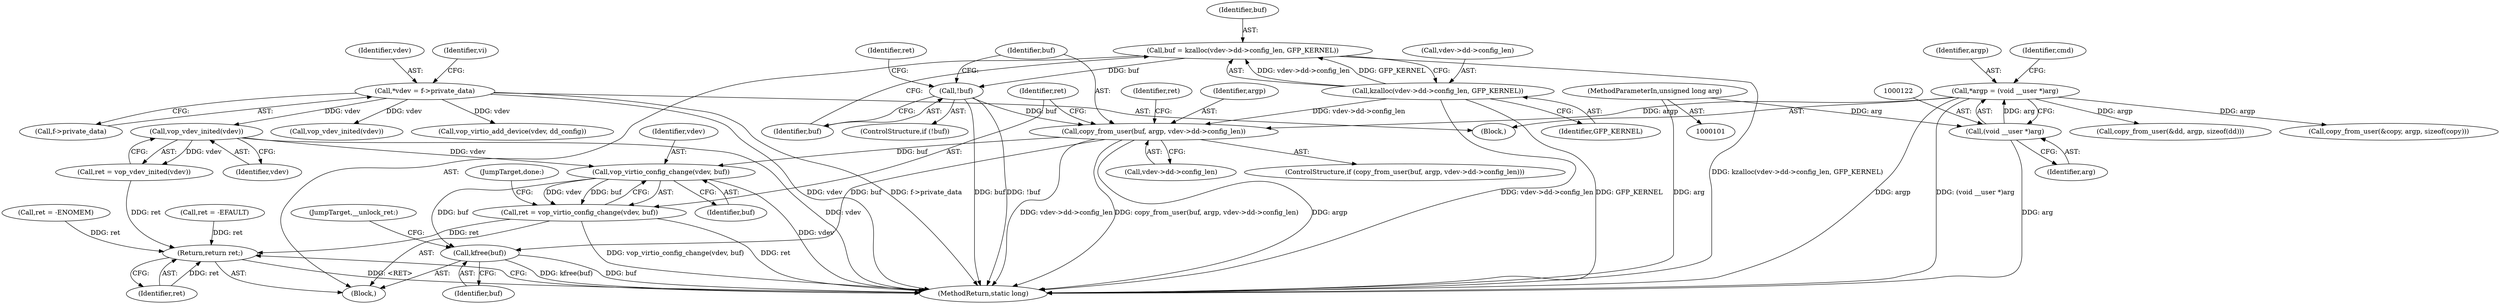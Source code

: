 digraph "0_linux_9bf292bfca94694a721449e3fd752493856710f6@pointer" {
"1000356" [label="(Call,vop_virtio_config_change(vdev, buf))"];
"1000316" [label="(Call,vop_vdev_inited(vdev))"];
"1000107" [label="(Call,*vdev = f->private_data)"];
"1000340" [label="(Call,copy_from_user(buf, argp, vdev->dd->config_len))"];
"1000331" [label="(Call,!buf)"];
"1000321" [label="(Call,buf = kzalloc(vdev->dd->config_len, GFP_KERNEL))"];
"1000323" [label="(Call,kzalloc(vdev->dd->config_len, GFP_KERNEL))"];
"1000119" [label="(Call,*argp = (void __user *)arg)"];
"1000121" [label="(Call,(void __user *)arg)"];
"1000104" [label="(MethodParameterIn,unsigned long arg)"];
"1000354" [label="(Call,ret = vop_virtio_config_change(vdev, buf))"];
"1000368" [label="(Return,return ret;)"];
"1000360" [label="(Call,kfree(buf))"];
"1000354" [label="(Call,ret = vop_virtio_config_change(vdev, buf))"];
"1000119" [label="(Call,*argp = (void __user *)arg)"];
"1000324" [label="(Call,vdev->dd->config_len)"];
"1000104" [label="(MethodParameterIn,unsigned long arg)"];
"1000340" [label="(Call,copy_from_user(buf, argp, vdev->dd->config_len))"];
"1000357" [label="(Identifier,vdev)"];
"1000249" [label="(Call,vop_vdev_inited(vdev))"];
"1000331" [label="(Call,!buf)"];
"1000317" [label="(Identifier,vdev)"];
"1000376" [label="(MethodReturn,static long)"];
"1000360" [label="(Call,kfree(buf))"];
"1000108" [label="(Identifier,vdev)"];
"1000109" [label="(Call,f->private_data)"];
"1000107" [label="(Call,*vdev = f->private_data)"];
"1000334" [label="(Call,ret = -ENOMEM)"];
"1000339" [label="(ControlStructure,if (copy_from_user(buf, argp, vdev->dd->config_len)))"];
"1000358" [label="(Identifier,buf)"];
"1000314" [label="(Call,ret = vop_vdev_inited(vdev))"];
"1000330" [label="(ControlStructure,if (!buf))"];
"1000322" [label="(Identifier,buf)"];
"1000329" [label="(Identifier,GFP_KERNEL)"];
"1000123" [label="(Identifier,arg)"];
"1000121" [label="(Call,(void __user *)arg)"];
"1000133" [label="(Call,copy_from_user(&dd, argp, sizeof(dd)))"];
"1000323" [label="(Call,kzalloc(vdev->dd->config_len, GFP_KERNEL))"];
"1000350" [label="(Identifier,ret)"];
"1000307" [label="(Block,)"];
"1000341" [label="(Identifier,buf)"];
"1000359" [label="(JumpTarget,done:)"];
"1000349" [label="(Call,ret = -EFAULT)"];
"1000369" [label="(Identifier,ret)"];
"1000208" [label="(Call,vop_virtio_add_device(vdev, dd_config))"];
"1000114" [label="(Identifier,vi)"];
"1000343" [label="(Call,vdev->dd->config_len)"];
"1000335" [label="(Identifier,ret)"];
"1000355" [label="(Identifier,ret)"];
"1000126" [label="(Identifier,cmd)"];
"1000105" [label="(Block,)"];
"1000316" [label="(Call,vop_vdev_inited(vdev))"];
"1000356" [label="(Call,vop_virtio_config_change(vdev, buf))"];
"1000321" [label="(Call,buf = kzalloc(vdev->dd->config_len, GFP_KERNEL))"];
"1000120" [label="(Identifier,argp)"];
"1000332" [label="(Identifier,buf)"];
"1000361" [label="(Identifier,buf)"];
"1000362" [label="(JumpTarget,__unlock_ret:)"];
"1000342" [label="(Identifier,argp)"];
"1000368" [label="(Return,return ret;)"];
"1000255" [label="(Call,copy_from_user(&copy, argp, sizeof(copy)))"];
"1000356" -> "1000354"  [label="AST: "];
"1000356" -> "1000358"  [label="CFG: "];
"1000357" -> "1000356"  [label="AST: "];
"1000358" -> "1000356"  [label="AST: "];
"1000354" -> "1000356"  [label="CFG: "];
"1000356" -> "1000376"  [label="DDG: vdev"];
"1000356" -> "1000354"  [label="DDG: vdev"];
"1000356" -> "1000354"  [label="DDG: buf"];
"1000316" -> "1000356"  [label="DDG: vdev"];
"1000340" -> "1000356"  [label="DDG: buf"];
"1000356" -> "1000360"  [label="DDG: buf"];
"1000316" -> "1000314"  [label="AST: "];
"1000316" -> "1000317"  [label="CFG: "];
"1000317" -> "1000316"  [label="AST: "];
"1000314" -> "1000316"  [label="CFG: "];
"1000316" -> "1000376"  [label="DDG: vdev"];
"1000316" -> "1000314"  [label="DDG: vdev"];
"1000107" -> "1000316"  [label="DDG: vdev"];
"1000107" -> "1000105"  [label="AST: "];
"1000107" -> "1000109"  [label="CFG: "];
"1000108" -> "1000107"  [label="AST: "];
"1000109" -> "1000107"  [label="AST: "];
"1000114" -> "1000107"  [label="CFG: "];
"1000107" -> "1000376"  [label="DDG: vdev"];
"1000107" -> "1000376"  [label="DDG: f->private_data"];
"1000107" -> "1000208"  [label="DDG: vdev"];
"1000107" -> "1000249"  [label="DDG: vdev"];
"1000340" -> "1000339"  [label="AST: "];
"1000340" -> "1000343"  [label="CFG: "];
"1000341" -> "1000340"  [label="AST: "];
"1000342" -> "1000340"  [label="AST: "];
"1000343" -> "1000340"  [label="AST: "];
"1000350" -> "1000340"  [label="CFG: "];
"1000355" -> "1000340"  [label="CFG: "];
"1000340" -> "1000376"  [label="DDG: argp"];
"1000340" -> "1000376"  [label="DDG: vdev->dd->config_len"];
"1000340" -> "1000376"  [label="DDG: copy_from_user(buf, argp, vdev->dd->config_len)"];
"1000331" -> "1000340"  [label="DDG: buf"];
"1000119" -> "1000340"  [label="DDG: argp"];
"1000323" -> "1000340"  [label="DDG: vdev->dd->config_len"];
"1000340" -> "1000360"  [label="DDG: buf"];
"1000331" -> "1000330"  [label="AST: "];
"1000331" -> "1000332"  [label="CFG: "];
"1000332" -> "1000331"  [label="AST: "];
"1000335" -> "1000331"  [label="CFG: "];
"1000341" -> "1000331"  [label="CFG: "];
"1000331" -> "1000376"  [label="DDG: !buf"];
"1000331" -> "1000376"  [label="DDG: buf"];
"1000321" -> "1000331"  [label="DDG: buf"];
"1000321" -> "1000307"  [label="AST: "];
"1000321" -> "1000323"  [label="CFG: "];
"1000322" -> "1000321"  [label="AST: "];
"1000323" -> "1000321"  [label="AST: "];
"1000332" -> "1000321"  [label="CFG: "];
"1000321" -> "1000376"  [label="DDG: kzalloc(vdev->dd->config_len, GFP_KERNEL)"];
"1000323" -> "1000321"  [label="DDG: vdev->dd->config_len"];
"1000323" -> "1000321"  [label="DDG: GFP_KERNEL"];
"1000323" -> "1000329"  [label="CFG: "];
"1000324" -> "1000323"  [label="AST: "];
"1000329" -> "1000323"  [label="AST: "];
"1000323" -> "1000376"  [label="DDG: GFP_KERNEL"];
"1000323" -> "1000376"  [label="DDG: vdev->dd->config_len"];
"1000119" -> "1000105"  [label="AST: "];
"1000119" -> "1000121"  [label="CFG: "];
"1000120" -> "1000119"  [label="AST: "];
"1000121" -> "1000119"  [label="AST: "];
"1000126" -> "1000119"  [label="CFG: "];
"1000119" -> "1000376"  [label="DDG: (void __user *)arg"];
"1000119" -> "1000376"  [label="DDG: argp"];
"1000121" -> "1000119"  [label="DDG: arg"];
"1000119" -> "1000133"  [label="DDG: argp"];
"1000119" -> "1000255"  [label="DDG: argp"];
"1000121" -> "1000123"  [label="CFG: "];
"1000122" -> "1000121"  [label="AST: "];
"1000123" -> "1000121"  [label="AST: "];
"1000121" -> "1000376"  [label="DDG: arg"];
"1000104" -> "1000121"  [label="DDG: arg"];
"1000104" -> "1000101"  [label="AST: "];
"1000104" -> "1000376"  [label="DDG: arg"];
"1000354" -> "1000307"  [label="AST: "];
"1000355" -> "1000354"  [label="AST: "];
"1000359" -> "1000354"  [label="CFG: "];
"1000354" -> "1000376"  [label="DDG: vop_virtio_config_change(vdev, buf)"];
"1000354" -> "1000376"  [label="DDG: ret"];
"1000354" -> "1000368"  [label="DDG: ret"];
"1000368" -> "1000307"  [label="AST: "];
"1000368" -> "1000369"  [label="CFG: "];
"1000369" -> "1000368"  [label="AST: "];
"1000376" -> "1000368"  [label="CFG: "];
"1000368" -> "1000376"  [label="DDG: <RET>"];
"1000369" -> "1000368"  [label="DDG: ret"];
"1000314" -> "1000368"  [label="DDG: ret"];
"1000349" -> "1000368"  [label="DDG: ret"];
"1000334" -> "1000368"  [label="DDG: ret"];
"1000360" -> "1000307"  [label="AST: "];
"1000360" -> "1000361"  [label="CFG: "];
"1000361" -> "1000360"  [label="AST: "];
"1000362" -> "1000360"  [label="CFG: "];
"1000360" -> "1000376"  [label="DDG: buf"];
"1000360" -> "1000376"  [label="DDG: kfree(buf)"];
}
